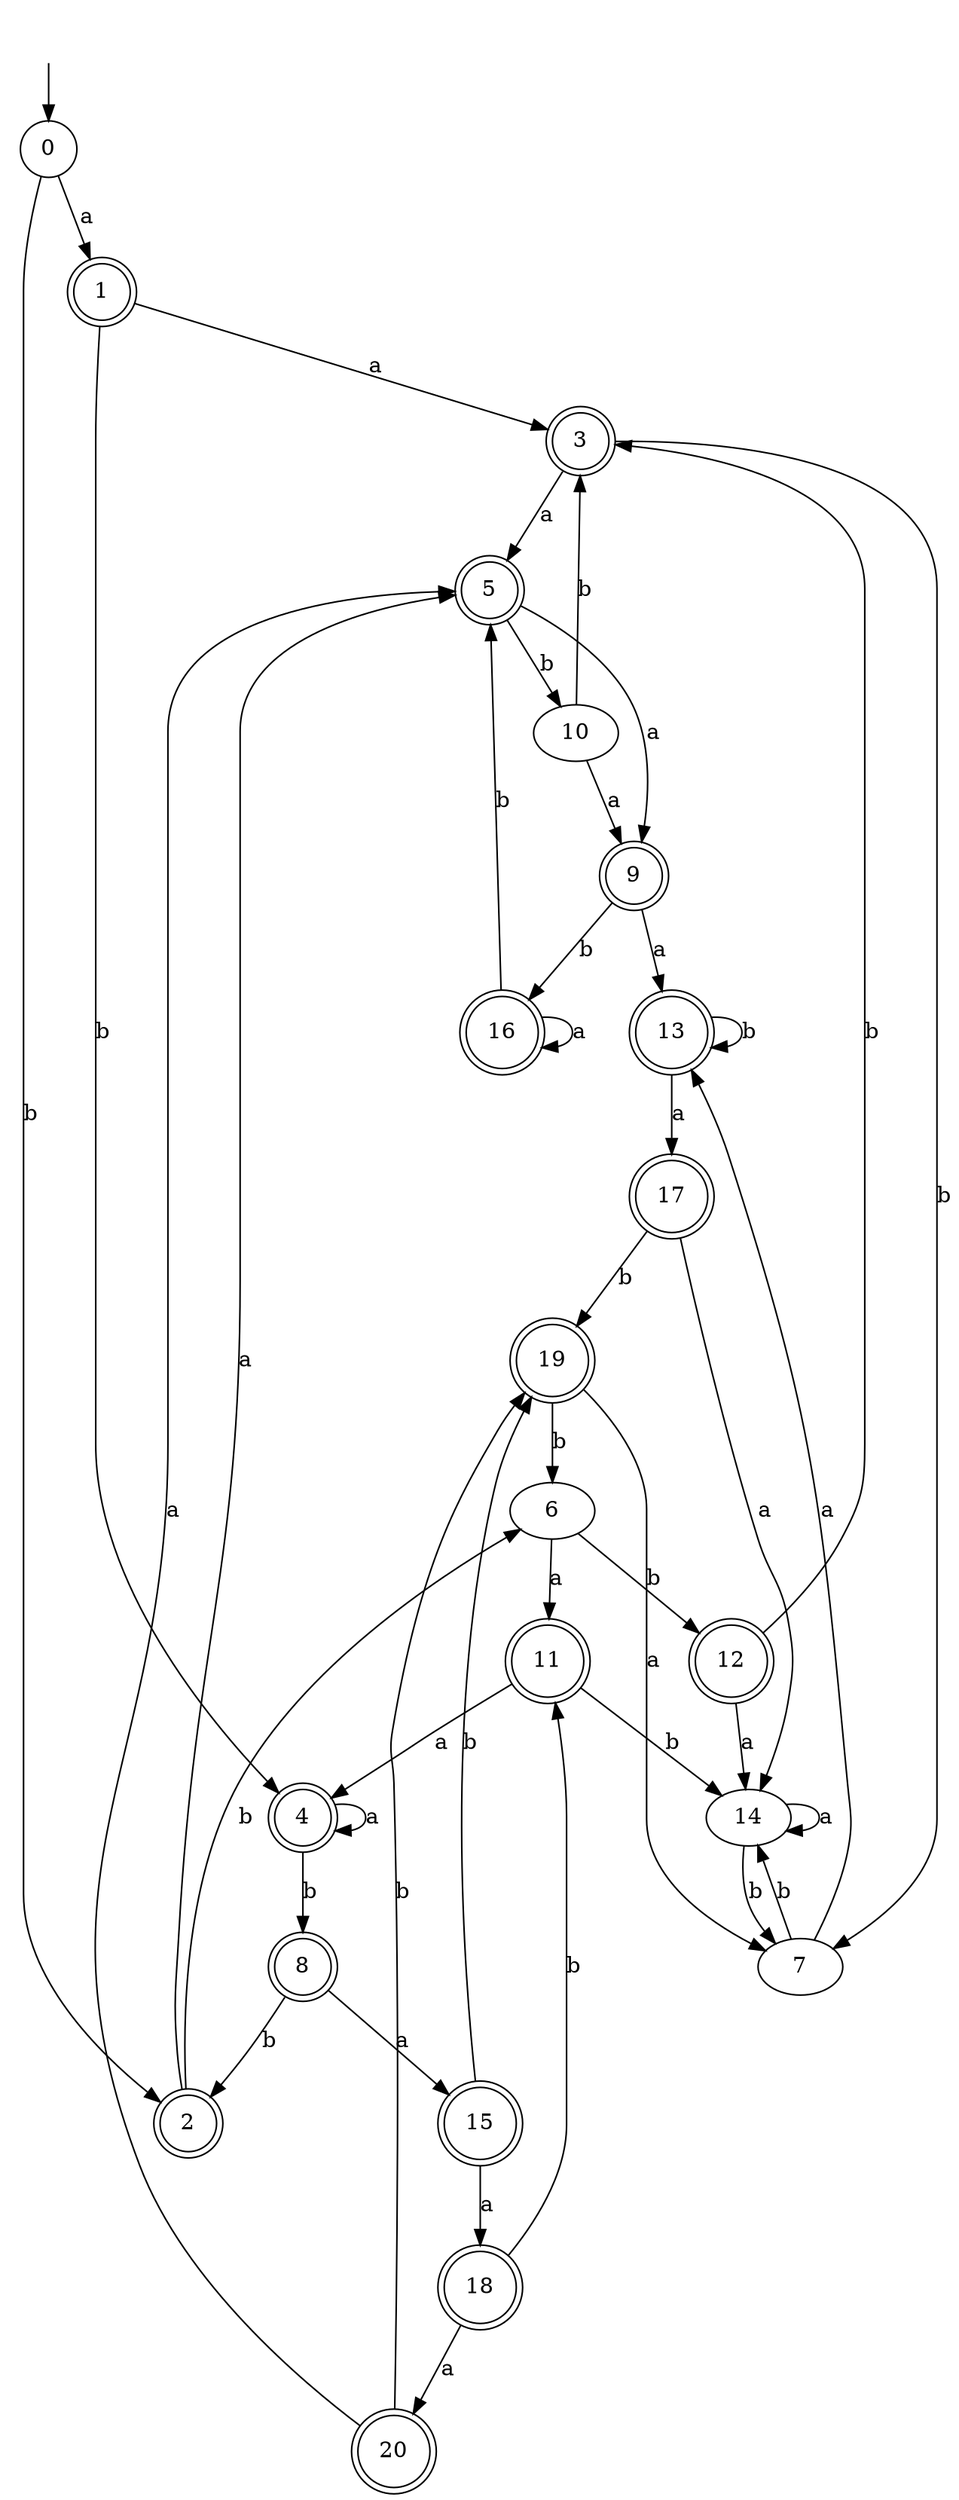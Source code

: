 digraph RandomDFA {
  __start0 [label="", shape=none];
  __start0 -> 0 [label=""];
  0 [shape=circle]
  0 -> 1 [label="a"]
  0 -> 2 [label="b"]
  1 [shape=doublecircle]
  1 -> 3 [label="a"]
  1 -> 4 [label="b"]
  2 [shape=doublecircle]
  2 -> 5 [label="a"]
  2 -> 6 [label="b"]
  3 [shape=doublecircle]
  3 -> 5 [label="a"]
  3 -> 7 [label="b"]
  4 [shape=doublecircle]
  4 -> 4 [label="a"]
  4 -> 8 [label="b"]
  5 [shape=doublecircle]
  5 -> 9 [label="a"]
  5 -> 10 [label="b"]
  6
  6 -> 11 [label="a"]
  6 -> 12 [label="b"]
  7
  7 -> 13 [label="a"]
  7 -> 14 [label="b"]
  8 [shape=doublecircle]
  8 -> 15 [label="a"]
  8 -> 2 [label="b"]
  9 [shape=doublecircle]
  9 -> 13 [label="a"]
  9 -> 16 [label="b"]
  10
  10 -> 9 [label="a"]
  10 -> 3 [label="b"]
  11 [shape=doublecircle]
  11 -> 4 [label="a"]
  11 -> 14 [label="b"]
  12 [shape=doublecircle]
  12 -> 14 [label="a"]
  12 -> 3 [label="b"]
  13 [shape=doublecircle]
  13 -> 17 [label="a"]
  13 -> 13 [label="b"]
  14
  14 -> 14 [label="a"]
  14 -> 7 [label="b"]
  15 [shape=doublecircle]
  15 -> 18 [label="a"]
  15 -> 19 [label="b"]
  16 [shape=doublecircle]
  16 -> 16 [label="a"]
  16 -> 5 [label="b"]
  17 [shape=doublecircle]
  17 -> 14 [label="a"]
  17 -> 19 [label="b"]
  18 [shape=doublecircle]
  18 -> 20 [label="a"]
  18 -> 11 [label="b"]
  19 [shape=doublecircle]
  19 -> 7 [label="a"]
  19 -> 6 [label="b"]
  20 [shape=doublecircle]
  20 -> 5 [label="a"]
  20 -> 19 [label="b"]
}
